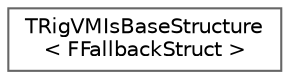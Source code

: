 digraph "Graphical Class Hierarchy"
{
 // INTERACTIVE_SVG=YES
 // LATEX_PDF_SIZE
  bgcolor="transparent";
  edge [fontname=Helvetica,fontsize=10,labelfontname=Helvetica,labelfontsize=10];
  node [fontname=Helvetica,fontsize=10,shape=box,height=0.2,width=0.4];
  rankdir="LR";
  Node0 [id="Node000000",label="TRigVMIsBaseStructure\l\< FFallbackStruct \>",height=0.2,width=0.4,color="grey40", fillcolor="white", style="filled",URL="$d1/da5/structTRigVMIsBaseStructure_3_01FFallbackStruct_01_4.html",tooltip=" "];
}
